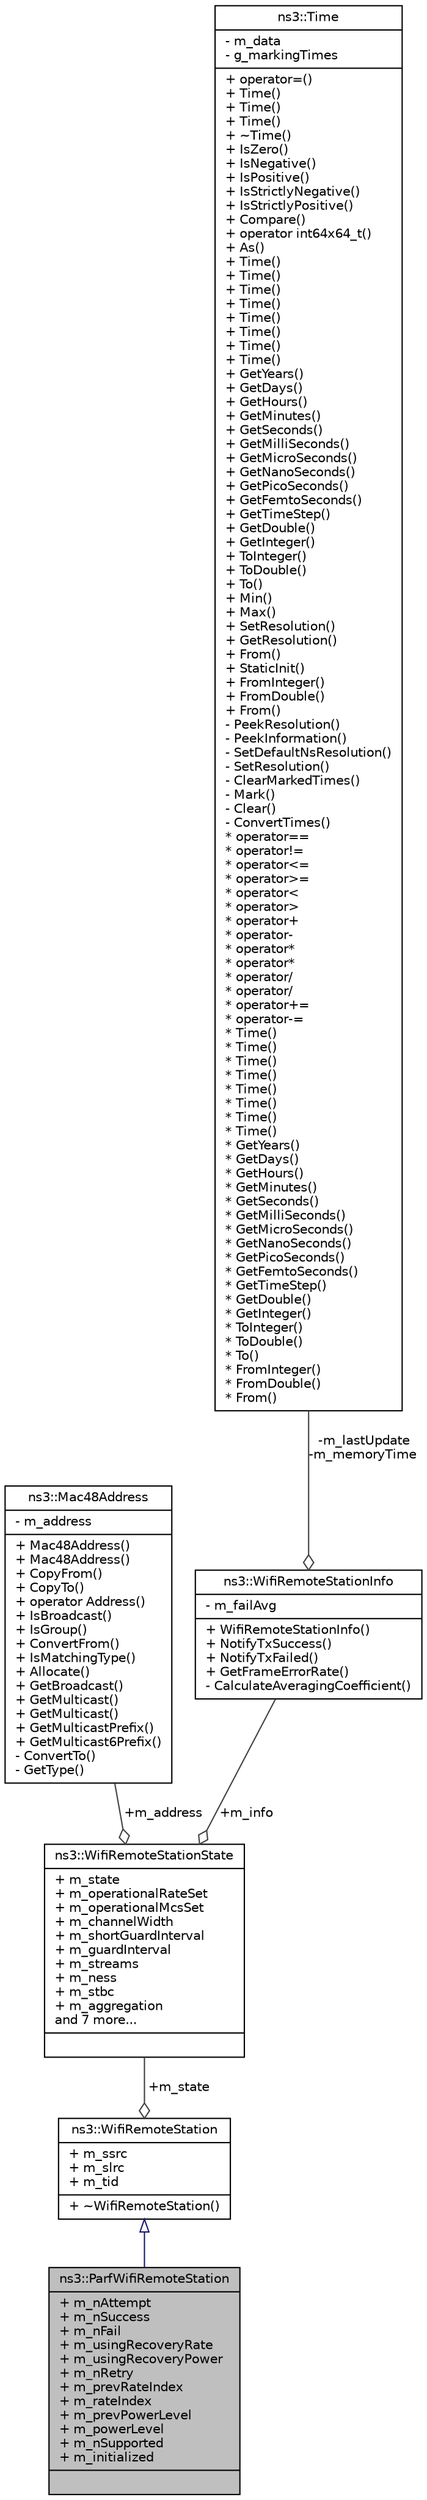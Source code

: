 digraph "ns3::ParfWifiRemoteStation"
{
  edge [fontname="Helvetica",fontsize="10",labelfontname="Helvetica",labelfontsize="10"];
  node [fontname="Helvetica",fontsize="10",shape=record];
  Node1 [label="{ns3::ParfWifiRemoteStation\n|+ m_nAttempt\l+ m_nSuccess\l+ m_nFail\l+ m_usingRecoveryRate\l+ m_usingRecoveryPower\l+ m_nRetry\l+ m_prevRateIndex\l+ m_rateIndex\l+ m_prevPowerLevel\l+ m_powerLevel\l+ m_nSupported\l+ m_initialized\l|}",height=0.2,width=0.4,color="black", fillcolor="grey75", style="filled", fontcolor="black"];
  Node2 -> Node1 [dir="back",color="midnightblue",fontsize="10",style="solid",arrowtail="onormal"];
  Node2 [label="{ns3::WifiRemoteStation\n|+ m_ssrc\l+ m_slrc\l+ m_tid\l|+ ~WifiRemoteStation()\l}",height=0.2,width=0.4,color="black", fillcolor="white", style="filled",URL="$de/db6/structns3_1_1WifiRemoteStation.html",tooltip="hold per-remote-station state. "];
  Node3 -> Node2 [color="grey25",fontsize="10",style="solid",label=" +m_state" ,arrowhead="odiamond"];
  Node3 [label="{ns3::WifiRemoteStationState\n|+ m_state\l+ m_operationalRateSet\l+ m_operationalMcsSet\l+ m_channelWidth\l+ m_shortGuardInterval\l+ m_guardInterval\l+ m_streams\l+ m_ness\l+ m_stbc\l+ m_aggregation\land 7 more...\l|}",height=0.2,width=0.4,color="black", fillcolor="white", style="filled",URL="$d1/dc6/structns3_1_1WifiRemoteStationState.html"];
  Node4 -> Node3 [color="grey25",fontsize="10",style="solid",label=" +m_address" ,arrowhead="odiamond"];
  Node4 [label="{ns3::Mac48Address\n|- m_address\l|+ Mac48Address()\l+ Mac48Address()\l+ CopyFrom()\l+ CopyTo()\l+ operator Address()\l+ IsBroadcast()\l+ IsGroup()\l+ ConvertFrom()\l+ IsMatchingType()\l+ Allocate()\l+ GetBroadcast()\l+ GetMulticast()\l+ GetMulticast()\l+ GetMulticastPrefix()\l+ GetMulticast6Prefix()\l- ConvertTo()\l- GetType()\l}",height=0.2,width=0.4,color="black", fillcolor="white", style="filled",URL="$db/dee/classns3_1_1Mac48Address.html",tooltip="an EUI-48 address "];
  Node5 -> Node3 [color="grey25",fontsize="10",style="solid",label=" +m_info" ,arrowhead="odiamond"];
  Node5 [label="{ns3::WifiRemoteStationInfo\n|- m_failAvg\l|+ WifiRemoteStationInfo()\l+ NotifyTxSuccess()\l+ NotifyTxFailed()\l+ GetFrameErrorRate()\l- CalculateAveragingCoefficient()\l}",height=0.2,width=0.4,color="black", fillcolor="white", style="filled",URL="$df/de5/classns3_1_1WifiRemoteStationInfo.html",tooltip="Tid independent remote station statistics. "];
  Node6 -> Node5 [color="grey25",fontsize="10",style="solid",label=" -m_lastUpdate\n-m_memoryTime" ,arrowhead="odiamond"];
  Node6 [label="{ns3::Time\n|- m_data\l- g_markingTimes\l|+ operator=()\l+ Time()\l+ Time()\l+ Time()\l+ ~Time()\l+ IsZero()\l+ IsNegative()\l+ IsPositive()\l+ IsStrictlyNegative()\l+ IsStrictlyPositive()\l+ Compare()\l+ operator int64x64_t()\l+ As()\l+ Time()\l+ Time()\l+ Time()\l+ Time()\l+ Time()\l+ Time()\l+ Time()\l+ Time()\l+ GetYears()\l+ GetDays()\l+ GetHours()\l+ GetMinutes()\l+ GetSeconds()\l+ GetMilliSeconds()\l+ GetMicroSeconds()\l+ GetNanoSeconds()\l+ GetPicoSeconds()\l+ GetFemtoSeconds()\l+ GetTimeStep()\l+ GetDouble()\l+ GetInteger()\l+ ToInteger()\l+ ToDouble()\l+ To()\l+ Min()\l+ Max()\l+ SetResolution()\l+ GetResolution()\l+ From()\l+ StaticInit()\l+ FromInteger()\l+ FromDouble()\l+ From()\l- PeekResolution()\l- PeekInformation()\l- SetDefaultNsResolution()\l- SetResolution()\l- ClearMarkedTimes()\l- Mark()\l- Clear()\l- ConvertTimes()\l* operator==\l* operator!=\l* operator\<=\l* operator\>=\l* operator\<\l* operator\>\l* operator+\l* operator-\l* operator*\l* operator*\l* operator/\l* operator/\l* operator+=\l* operator-=\l* Time()\l* Time()\l* Time()\l* Time()\l* Time()\l* Time()\l* Time()\l* Time()\l* GetYears()\l* GetDays()\l* GetHours()\l* GetMinutes()\l* GetSeconds()\l* GetMilliSeconds()\l* GetMicroSeconds()\l* GetNanoSeconds()\l* GetPicoSeconds()\l* GetFemtoSeconds()\l* GetTimeStep()\l* GetDouble()\l* GetInteger()\l* ToInteger()\l* ToDouble()\l* To()\l* FromInteger()\l* FromDouble()\l* From()\l}",height=0.2,width=0.4,color="black", fillcolor="white", style="filled",URL="$dc/d04/classns3_1_1Time.html",tooltip="Simulation virtual time values and global simulation resolution. "];
}

